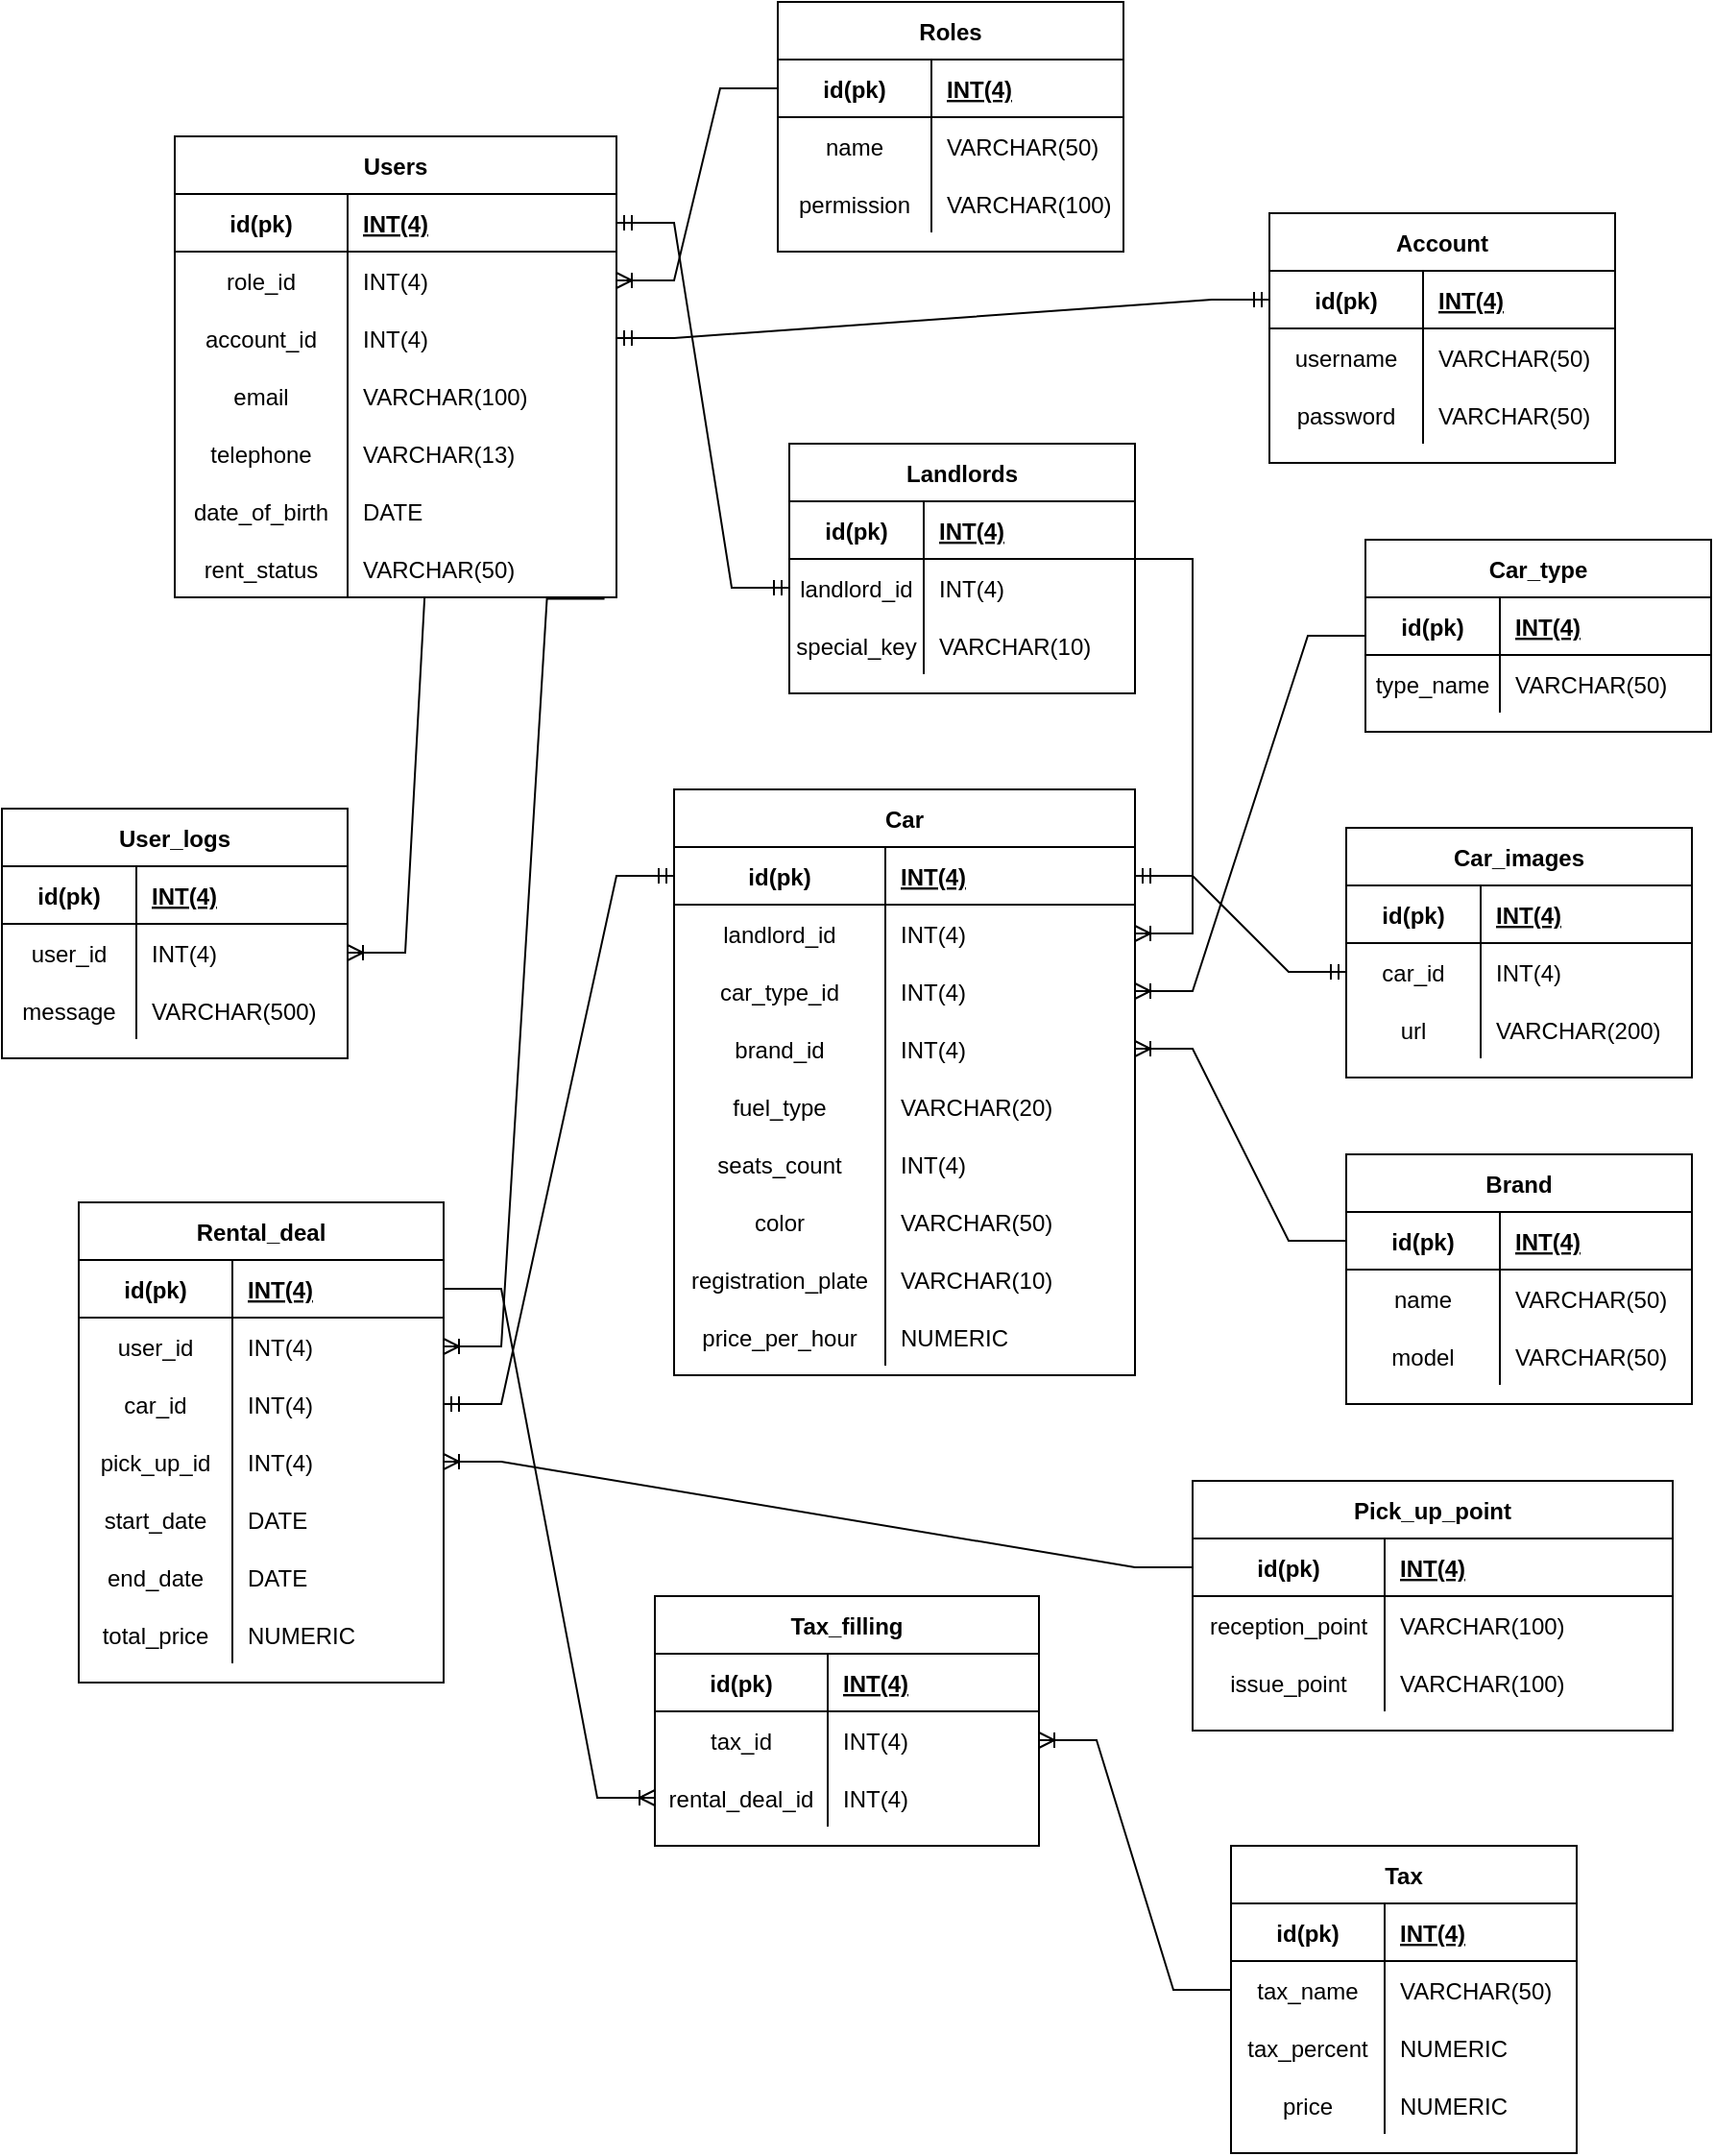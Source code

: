 <mxfile version="17.1.3" type="device"><diagram id="mqarP7qpICrIhtKHjvGd" name="Page-1"><mxGraphModel dx="2089" dy="1848" grid="1" gridSize="10" guides="1" tooltips="1" connect="1" arrows="1" fold="1" page="1" pageScale="1" pageWidth="827" pageHeight="1169" math="0" shadow="0"><root><mxCell id="0"/><mxCell id="1" parent="0"/><mxCell id="xIM_1PvzV-w812OyfvuW-1" value="Users" style="shape=table;startSize=30;container=1;collapsible=1;childLayout=tableLayout;fixedRows=1;rowLines=0;fontStyle=1;align=center;resizeLast=1;" parent="1" vertex="1"><mxGeometry x="10" y="30" width="230" height="240" as="geometry"/></mxCell><mxCell id="xIM_1PvzV-w812OyfvuW-2" value="" style="shape=tableRow;horizontal=0;startSize=0;swimlaneHead=0;swimlaneBody=0;fillColor=none;collapsible=0;dropTarget=0;points=[[0,0.5],[1,0.5]];portConstraint=eastwest;top=0;left=0;right=0;bottom=1;" parent="xIM_1PvzV-w812OyfvuW-1" vertex="1"><mxGeometry y="30" width="230" height="30" as="geometry"/></mxCell><mxCell id="xIM_1PvzV-w812OyfvuW-3" value="id(pk)" style="shape=partialRectangle;connectable=0;fillColor=none;top=0;left=0;bottom=0;right=0;fontStyle=1;overflow=hidden;" parent="xIM_1PvzV-w812OyfvuW-2" vertex="1"><mxGeometry width="90" height="30" as="geometry"><mxRectangle width="90" height="30" as="alternateBounds"/></mxGeometry></mxCell><mxCell id="xIM_1PvzV-w812OyfvuW-4" value="INT(4)" style="shape=partialRectangle;connectable=0;fillColor=none;top=0;left=0;bottom=0;right=0;align=left;spacingLeft=6;fontStyle=5;overflow=hidden;" parent="xIM_1PvzV-w812OyfvuW-2" vertex="1"><mxGeometry x="90" width="140" height="30" as="geometry"><mxRectangle width="140" height="30" as="alternateBounds"/></mxGeometry></mxCell><mxCell id="xIM_1PvzV-w812OyfvuW-5" value="" style="shape=tableRow;horizontal=0;startSize=0;swimlaneHead=0;swimlaneBody=0;fillColor=none;collapsible=0;dropTarget=0;points=[[0,0.5],[1,0.5]];portConstraint=eastwest;top=0;left=0;right=0;bottom=0;" parent="xIM_1PvzV-w812OyfvuW-1" vertex="1"><mxGeometry y="60" width="230" height="30" as="geometry"/></mxCell><mxCell id="xIM_1PvzV-w812OyfvuW-6" value="role_id" style="shape=partialRectangle;connectable=0;fillColor=none;top=0;left=0;bottom=0;right=0;editable=1;overflow=hidden;" parent="xIM_1PvzV-w812OyfvuW-5" vertex="1"><mxGeometry width="90" height="30" as="geometry"><mxRectangle width="90" height="30" as="alternateBounds"/></mxGeometry></mxCell><mxCell id="xIM_1PvzV-w812OyfvuW-7" value="INT(4)" style="shape=partialRectangle;connectable=0;fillColor=none;top=0;left=0;bottom=0;right=0;align=left;spacingLeft=6;overflow=hidden;" parent="xIM_1PvzV-w812OyfvuW-5" vertex="1"><mxGeometry x="90" width="140" height="30" as="geometry"><mxRectangle width="140" height="30" as="alternateBounds"/></mxGeometry></mxCell><mxCell id="xIM_1PvzV-w812OyfvuW-8" value="" style="shape=tableRow;horizontal=0;startSize=0;swimlaneHead=0;swimlaneBody=0;fillColor=none;collapsible=0;dropTarget=0;points=[[0,0.5],[1,0.5]];portConstraint=eastwest;top=0;left=0;right=0;bottom=0;" parent="xIM_1PvzV-w812OyfvuW-1" vertex="1"><mxGeometry y="90" width="230" height="30" as="geometry"/></mxCell><mxCell id="xIM_1PvzV-w812OyfvuW-9" value="account_id" style="shape=partialRectangle;connectable=0;fillColor=none;top=0;left=0;bottom=0;right=0;editable=1;overflow=hidden;" parent="xIM_1PvzV-w812OyfvuW-8" vertex="1"><mxGeometry width="90" height="30" as="geometry"><mxRectangle width="90" height="30" as="alternateBounds"/></mxGeometry></mxCell><mxCell id="xIM_1PvzV-w812OyfvuW-10" value="INT(4)" style="shape=partialRectangle;connectable=0;fillColor=none;top=0;left=0;bottom=0;right=0;align=left;spacingLeft=6;overflow=hidden;" parent="xIM_1PvzV-w812OyfvuW-8" vertex="1"><mxGeometry x="90" width="140" height="30" as="geometry"><mxRectangle width="140" height="30" as="alternateBounds"/></mxGeometry></mxCell><mxCell id="xIM_1PvzV-w812OyfvuW-11" value="" style="shape=tableRow;horizontal=0;startSize=0;swimlaneHead=0;swimlaneBody=0;fillColor=none;collapsible=0;dropTarget=0;points=[[0,0.5],[1,0.5]];portConstraint=eastwest;top=0;left=0;right=0;bottom=0;" parent="xIM_1PvzV-w812OyfvuW-1" vertex="1"><mxGeometry y="120" width="230" height="30" as="geometry"/></mxCell><mxCell id="xIM_1PvzV-w812OyfvuW-12" value="email" style="shape=partialRectangle;connectable=0;fillColor=none;top=0;left=0;bottom=0;right=0;editable=1;overflow=hidden;" parent="xIM_1PvzV-w812OyfvuW-11" vertex="1"><mxGeometry width="90" height="30" as="geometry"><mxRectangle width="90" height="30" as="alternateBounds"/></mxGeometry></mxCell><mxCell id="xIM_1PvzV-w812OyfvuW-13" value="VARCHAR(100)" style="shape=partialRectangle;connectable=0;fillColor=none;top=0;left=0;bottom=0;right=0;align=left;spacingLeft=6;overflow=hidden;" parent="xIM_1PvzV-w812OyfvuW-11" vertex="1"><mxGeometry x="90" width="140" height="30" as="geometry"><mxRectangle width="140" height="30" as="alternateBounds"/></mxGeometry></mxCell><mxCell id="xIM_1PvzV-w812OyfvuW-119" value="" style="shape=tableRow;horizontal=0;startSize=0;swimlaneHead=0;swimlaneBody=0;fillColor=none;collapsible=0;dropTarget=0;points=[[0,0.5],[1,0.5]];portConstraint=eastwest;top=0;left=0;right=0;bottom=0;" parent="xIM_1PvzV-w812OyfvuW-1" vertex="1"><mxGeometry y="150" width="230" height="30" as="geometry"/></mxCell><mxCell id="xIM_1PvzV-w812OyfvuW-120" value="telephone" style="shape=partialRectangle;connectable=0;fillColor=none;top=0;left=0;bottom=0;right=0;editable=1;overflow=hidden;" parent="xIM_1PvzV-w812OyfvuW-119" vertex="1"><mxGeometry width="90" height="30" as="geometry"><mxRectangle width="90" height="30" as="alternateBounds"/></mxGeometry></mxCell><mxCell id="xIM_1PvzV-w812OyfvuW-121" value="VARCHAR(13)" style="shape=partialRectangle;connectable=0;fillColor=none;top=0;left=0;bottom=0;right=0;align=left;spacingLeft=6;overflow=hidden;" parent="xIM_1PvzV-w812OyfvuW-119" vertex="1"><mxGeometry x="90" width="140" height="30" as="geometry"><mxRectangle width="140" height="30" as="alternateBounds"/></mxGeometry></mxCell><mxCell id="xIM_1PvzV-w812OyfvuW-154" value="" style="shape=tableRow;horizontal=0;startSize=0;swimlaneHead=0;swimlaneBody=0;fillColor=none;collapsible=0;dropTarget=0;points=[[0,0.5],[1,0.5]];portConstraint=eastwest;top=0;left=0;right=0;bottom=0;" parent="xIM_1PvzV-w812OyfvuW-1" vertex="1"><mxGeometry y="180" width="230" height="30" as="geometry"/></mxCell><mxCell id="xIM_1PvzV-w812OyfvuW-155" value="date_of_birth" style="shape=partialRectangle;connectable=0;fillColor=none;top=0;left=0;bottom=0;right=0;editable=1;overflow=hidden;" parent="xIM_1PvzV-w812OyfvuW-154" vertex="1"><mxGeometry width="90" height="30" as="geometry"><mxRectangle width="90" height="30" as="alternateBounds"/></mxGeometry></mxCell><mxCell id="xIM_1PvzV-w812OyfvuW-156" value="DATE" style="shape=partialRectangle;connectable=0;fillColor=none;top=0;left=0;bottom=0;right=0;align=left;spacingLeft=6;overflow=hidden;" parent="xIM_1PvzV-w812OyfvuW-154" vertex="1"><mxGeometry x="90" width="140" height="30" as="geometry"><mxRectangle width="140" height="30" as="alternateBounds"/></mxGeometry></mxCell><mxCell id="xIM_1PvzV-w812OyfvuW-196" value="" style="shape=tableRow;horizontal=0;startSize=0;swimlaneHead=0;swimlaneBody=0;fillColor=none;collapsible=0;dropTarget=0;points=[[0,0.5],[1,0.5]];portConstraint=eastwest;top=0;left=0;right=0;bottom=0;" parent="xIM_1PvzV-w812OyfvuW-1" vertex="1"><mxGeometry y="210" width="230" height="30" as="geometry"/></mxCell><mxCell id="xIM_1PvzV-w812OyfvuW-197" value="rent_status" style="shape=partialRectangle;connectable=0;fillColor=none;top=0;left=0;bottom=0;right=0;editable=1;overflow=hidden;" parent="xIM_1PvzV-w812OyfvuW-196" vertex="1"><mxGeometry width="90" height="30" as="geometry"><mxRectangle width="90" height="30" as="alternateBounds"/></mxGeometry></mxCell><mxCell id="xIM_1PvzV-w812OyfvuW-198" value="VARCHAR(50)" style="shape=partialRectangle;connectable=0;fillColor=none;top=0;left=0;bottom=0;right=0;align=left;spacingLeft=6;overflow=hidden;" parent="xIM_1PvzV-w812OyfvuW-196" vertex="1"><mxGeometry x="90" width="140" height="30" as="geometry"><mxRectangle width="140" height="30" as="alternateBounds"/></mxGeometry></mxCell><mxCell id="xIM_1PvzV-w812OyfvuW-14" value="Landlords" style="shape=table;startSize=30;container=1;collapsible=1;childLayout=tableLayout;fixedRows=1;rowLines=0;fontStyle=1;align=center;resizeLast=1;" parent="1" vertex="1"><mxGeometry x="330" y="190" width="180" height="130" as="geometry"/></mxCell><mxCell id="xIM_1PvzV-w812OyfvuW-15" value="" style="shape=tableRow;horizontal=0;startSize=0;swimlaneHead=0;swimlaneBody=0;fillColor=none;collapsible=0;dropTarget=0;points=[[0,0.5],[1,0.5]];portConstraint=eastwest;top=0;left=0;right=0;bottom=1;" parent="xIM_1PvzV-w812OyfvuW-14" vertex="1"><mxGeometry y="30" width="180" height="30" as="geometry"/></mxCell><mxCell id="xIM_1PvzV-w812OyfvuW-16" value="id(pk)" style="shape=partialRectangle;connectable=0;fillColor=none;top=0;left=0;bottom=0;right=0;fontStyle=1;overflow=hidden;" parent="xIM_1PvzV-w812OyfvuW-15" vertex="1"><mxGeometry width="70" height="30" as="geometry"><mxRectangle width="70" height="30" as="alternateBounds"/></mxGeometry></mxCell><mxCell id="xIM_1PvzV-w812OyfvuW-17" value="INT(4)" style="shape=partialRectangle;connectable=0;fillColor=none;top=0;left=0;bottom=0;right=0;align=left;spacingLeft=6;fontStyle=5;overflow=hidden;" parent="xIM_1PvzV-w812OyfvuW-15" vertex="1"><mxGeometry x="70" width="110" height="30" as="geometry"><mxRectangle width="110" height="30" as="alternateBounds"/></mxGeometry></mxCell><mxCell id="xIM_1PvzV-w812OyfvuW-18" value="" style="shape=tableRow;horizontal=0;startSize=0;swimlaneHead=0;swimlaneBody=0;fillColor=none;collapsible=0;dropTarget=0;points=[[0,0.5],[1,0.5]];portConstraint=eastwest;top=0;left=0;right=0;bottom=0;" parent="xIM_1PvzV-w812OyfvuW-14" vertex="1"><mxGeometry y="60" width="180" height="30" as="geometry"/></mxCell><mxCell id="xIM_1PvzV-w812OyfvuW-19" value="landlord_id" style="shape=partialRectangle;connectable=0;fillColor=none;top=0;left=0;bottom=0;right=0;editable=1;overflow=hidden;" parent="xIM_1PvzV-w812OyfvuW-18" vertex="1"><mxGeometry width="70" height="30" as="geometry"><mxRectangle width="70" height="30" as="alternateBounds"/></mxGeometry></mxCell><mxCell id="xIM_1PvzV-w812OyfvuW-20" value="INT(4)" style="shape=partialRectangle;connectable=0;fillColor=none;top=0;left=0;bottom=0;right=0;align=left;spacingLeft=6;overflow=hidden;" parent="xIM_1PvzV-w812OyfvuW-18" vertex="1"><mxGeometry x="70" width="110" height="30" as="geometry"><mxRectangle width="110" height="30" as="alternateBounds"/></mxGeometry></mxCell><mxCell id="xIM_1PvzV-w812OyfvuW-21" value="" style="shape=tableRow;horizontal=0;startSize=0;swimlaneHead=0;swimlaneBody=0;fillColor=none;collapsible=0;dropTarget=0;points=[[0,0.5],[1,0.5]];portConstraint=eastwest;top=0;left=0;right=0;bottom=0;" parent="xIM_1PvzV-w812OyfvuW-14" vertex="1"><mxGeometry y="90" width="180" height="30" as="geometry"/></mxCell><mxCell id="xIM_1PvzV-w812OyfvuW-22" value="special_key" style="shape=partialRectangle;connectable=0;fillColor=none;top=0;left=0;bottom=0;right=0;editable=1;overflow=hidden;" parent="xIM_1PvzV-w812OyfvuW-21" vertex="1"><mxGeometry width="70" height="30" as="geometry"><mxRectangle width="70" height="30" as="alternateBounds"/></mxGeometry></mxCell><mxCell id="xIM_1PvzV-w812OyfvuW-23" value="VARCHAR(10)" style="shape=partialRectangle;connectable=0;fillColor=none;top=0;left=0;bottom=0;right=0;align=left;spacingLeft=6;overflow=hidden;" parent="xIM_1PvzV-w812OyfvuW-21" vertex="1"><mxGeometry x="70" width="110" height="30" as="geometry"><mxRectangle width="110" height="30" as="alternateBounds"/></mxGeometry></mxCell><mxCell id="xIM_1PvzV-w812OyfvuW-27" value="Roles" style="shape=table;startSize=30;container=1;collapsible=1;childLayout=tableLayout;fixedRows=1;rowLines=0;fontStyle=1;align=center;resizeLast=1;" parent="1" vertex="1"><mxGeometry x="324" y="-40" width="180" height="130" as="geometry"/></mxCell><mxCell id="xIM_1PvzV-w812OyfvuW-28" value="" style="shape=tableRow;horizontal=0;startSize=0;swimlaneHead=0;swimlaneBody=0;fillColor=none;collapsible=0;dropTarget=0;points=[[0,0.5],[1,0.5]];portConstraint=eastwest;top=0;left=0;right=0;bottom=1;" parent="xIM_1PvzV-w812OyfvuW-27" vertex="1"><mxGeometry y="30" width="180" height="30" as="geometry"/></mxCell><mxCell id="xIM_1PvzV-w812OyfvuW-29" value="id(pk)" style="shape=partialRectangle;connectable=0;fillColor=none;top=0;left=0;bottom=0;right=0;fontStyle=1;overflow=hidden;" parent="xIM_1PvzV-w812OyfvuW-28" vertex="1"><mxGeometry width="80" height="30" as="geometry"><mxRectangle width="80" height="30" as="alternateBounds"/></mxGeometry></mxCell><mxCell id="xIM_1PvzV-w812OyfvuW-30" value="INT(4)" style="shape=partialRectangle;connectable=0;fillColor=none;top=0;left=0;bottom=0;right=0;align=left;spacingLeft=6;fontStyle=5;overflow=hidden;" parent="xIM_1PvzV-w812OyfvuW-28" vertex="1"><mxGeometry x="80" width="100" height="30" as="geometry"><mxRectangle width="100" height="30" as="alternateBounds"/></mxGeometry></mxCell><mxCell id="xIM_1PvzV-w812OyfvuW-31" value="" style="shape=tableRow;horizontal=0;startSize=0;swimlaneHead=0;swimlaneBody=0;fillColor=none;collapsible=0;dropTarget=0;points=[[0,0.5],[1,0.5]];portConstraint=eastwest;top=0;left=0;right=0;bottom=0;" parent="xIM_1PvzV-w812OyfvuW-27" vertex="1"><mxGeometry y="60" width="180" height="30" as="geometry"/></mxCell><mxCell id="xIM_1PvzV-w812OyfvuW-32" value="name" style="shape=partialRectangle;connectable=0;fillColor=none;top=0;left=0;bottom=0;right=0;editable=1;overflow=hidden;" parent="xIM_1PvzV-w812OyfvuW-31" vertex="1"><mxGeometry width="80" height="30" as="geometry"><mxRectangle width="80" height="30" as="alternateBounds"/></mxGeometry></mxCell><mxCell id="xIM_1PvzV-w812OyfvuW-33" value="VARCHAR(50)" style="shape=partialRectangle;connectable=0;fillColor=none;top=0;left=0;bottom=0;right=0;align=left;spacingLeft=6;overflow=hidden;" parent="xIM_1PvzV-w812OyfvuW-31" vertex="1"><mxGeometry x="80" width="100" height="30" as="geometry"><mxRectangle width="100" height="30" as="alternateBounds"/></mxGeometry></mxCell><mxCell id="xIM_1PvzV-w812OyfvuW-34" value="" style="shape=tableRow;horizontal=0;startSize=0;swimlaneHead=0;swimlaneBody=0;fillColor=none;collapsible=0;dropTarget=0;points=[[0,0.5],[1,0.5]];portConstraint=eastwest;top=0;left=0;right=0;bottom=0;" parent="xIM_1PvzV-w812OyfvuW-27" vertex="1"><mxGeometry y="90" width="180" height="30" as="geometry"/></mxCell><mxCell id="xIM_1PvzV-w812OyfvuW-35" value="permission" style="shape=partialRectangle;connectable=0;fillColor=none;top=0;left=0;bottom=0;right=0;editable=1;overflow=hidden;" parent="xIM_1PvzV-w812OyfvuW-34" vertex="1"><mxGeometry width="80" height="30" as="geometry"><mxRectangle width="80" height="30" as="alternateBounds"/></mxGeometry></mxCell><mxCell id="xIM_1PvzV-w812OyfvuW-36" value="VARCHAR(100)" style="shape=partialRectangle;connectable=0;fillColor=none;top=0;left=0;bottom=0;right=0;align=left;spacingLeft=6;overflow=hidden;" parent="xIM_1PvzV-w812OyfvuW-34" vertex="1"><mxGeometry x="80" width="100" height="30" as="geometry"><mxRectangle width="100" height="30" as="alternateBounds"/></mxGeometry></mxCell><mxCell id="xIM_1PvzV-w812OyfvuW-40" value="Car_type" style="shape=table;startSize=30;container=1;collapsible=1;childLayout=tableLayout;fixedRows=1;rowLines=0;fontStyle=1;align=center;resizeLast=1;" parent="1" vertex="1"><mxGeometry x="630" y="240" width="180" height="100" as="geometry"/></mxCell><mxCell id="xIM_1PvzV-w812OyfvuW-41" value="" style="shape=tableRow;horizontal=0;startSize=0;swimlaneHead=0;swimlaneBody=0;fillColor=none;collapsible=0;dropTarget=0;points=[[0,0.5],[1,0.5]];portConstraint=eastwest;top=0;left=0;right=0;bottom=1;" parent="xIM_1PvzV-w812OyfvuW-40" vertex="1"><mxGeometry y="30" width="180" height="30" as="geometry"/></mxCell><mxCell id="xIM_1PvzV-w812OyfvuW-42" value="id(pk)" style="shape=partialRectangle;connectable=0;fillColor=none;top=0;left=0;bottom=0;right=0;fontStyle=1;overflow=hidden;" parent="xIM_1PvzV-w812OyfvuW-41" vertex="1"><mxGeometry width="70" height="30" as="geometry"><mxRectangle width="70" height="30" as="alternateBounds"/></mxGeometry></mxCell><mxCell id="xIM_1PvzV-w812OyfvuW-43" value="INT(4)" style="shape=partialRectangle;connectable=0;fillColor=none;top=0;left=0;bottom=0;right=0;align=left;spacingLeft=6;fontStyle=5;overflow=hidden;" parent="xIM_1PvzV-w812OyfvuW-41" vertex="1"><mxGeometry x="70" width="110" height="30" as="geometry"><mxRectangle width="110" height="30" as="alternateBounds"/></mxGeometry></mxCell><mxCell id="xIM_1PvzV-w812OyfvuW-44" value="" style="shape=tableRow;horizontal=0;startSize=0;swimlaneHead=0;swimlaneBody=0;fillColor=none;collapsible=0;dropTarget=0;points=[[0,0.5],[1,0.5]];portConstraint=eastwest;top=0;left=0;right=0;bottom=0;" parent="xIM_1PvzV-w812OyfvuW-40" vertex="1"><mxGeometry y="60" width="180" height="30" as="geometry"/></mxCell><mxCell id="xIM_1PvzV-w812OyfvuW-45" value="type_name" style="shape=partialRectangle;connectable=0;fillColor=none;top=0;left=0;bottom=0;right=0;editable=1;overflow=hidden;" parent="xIM_1PvzV-w812OyfvuW-44" vertex="1"><mxGeometry width="70" height="30" as="geometry"><mxRectangle width="70" height="30" as="alternateBounds"/></mxGeometry></mxCell><mxCell id="xIM_1PvzV-w812OyfvuW-46" value="VARCHAR(50)" style="shape=partialRectangle;connectable=0;fillColor=none;top=0;left=0;bottom=0;right=0;align=left;spacingLeft=6;overflow=hidden;" parent="xIM_1PvzV-w812OyfvuW-44" vertex="1"><mxGeometry x="70" width="110" height="30" as="geometry"><mxRectangle width="110" height="30" as="alternateBounds"/></mxGeometry></mxCell><mxCell id="xIM_1PvzV-w812OyfvuW-53" value="Car" style="shape=table;startSize=30;container=1;collapsible=1;childLayout=tableLayout;fixedRows=1;rowLines=0;fontStyle=1;align=center;resizeLast=1;" parent="1" vertex="1"><mxGeometry x="270" y="370" width="240" height="305" as="geometry"/></mxCell><mxCell id="xIM_1PvzV-w812OyfvuW-54" value="" style="shape=tableRow;horizontal=0;startSize=0;swimlaneHead=0;swimlaneBody=0;fillColor=none;collapsible=0;dropTarget=0;points=[[0,0.5],[1,0.5]];portConstraint=eastwest;top=0;left=0;right=0;bottom=1;" parent="xIM_1PvzV-w812OyfvuW-53" vertex="1"><mxGeometry y="30" width="240" height="30" as="geometry"/></mxCell><mxCell id="xIM_1PvzV-w812OyfvuW-55" value="id(pk)" style="shape=partialRectangle;connectable=0;fillColor=none;top=0;left=0;bottom=0;right=0;fontStyle=1;overflow=hidden;" parent="xIM_1PvzV-w812OyfvuW-54" vertex="1"><mxGeometry width="110" height="30" as="geometry"><mxRectangle width="110" height="30" as="alternateBounds"/></mxGeometry></mxCell><mxCell id="xIM_1PvzV-w812OyfvuW-56" value="INT(4)" style="shape=partialRectangle;connectable=0;fillColor=none;top=0;left=0;bottom=0;right=0;align=left;spacingLeft=6;fontStyle=5;overflow=hidden;" parent="xIM_1PvzV-w812OyfvuW-54" vertex="1"><mxGeometry x="110" width="130" height="30" as="geometry"><mxRectangle width="130" height="30" as="alternateBounds"/></mxGeometry></mxCell><mxCell id="xIM_1PvzV-w812OyfvuW-57" value="" style="shape=tableRow;horizontal=0;startSize=0;swimlaneHead=0;swimlaneBody=0;fillColor=none;collapsible=0;dropTarget=0;points=[[0,0.5],[1,0.5]];portConstraint=eastwest;top=0;left=0;right=0;bottom=0;" parent="xIM_1PvzV-w812OyfvuW-53" vertex="1"><mxGeometry y="60" width="240" height="30" as="geometry"/></mxCell><mxCell id="xIM_1PvzV-w812OyfvuW-58" value="landlord_id" style="shape=partialRectangle;connectable=0;fillColor=none;top=0;left=0;bottom=0;right=0;editable=1;overflow=hidden;" parent="xIM_1PvzV-w812OyfvuW-57" vertex="1"><mxGeometry width="110" height="30" as="geometry"><mxRectangle width="110" height="30" as="alternateBounds"/></mxGeometry></mxCell><mxCell id="xIM_1PvzV-w812OyfvuW-59" value="INT(4)" style="shape=partialRectangle;connectable=0;fillColor=none;top=0;left=0;bottom=0;right=0;align=left;spacingLeft=6;overflow=hidden;" parent="xIM_1PvzV-w812OyfvuW-57" vertex="1"><mxGeometry x="110" width="130" height="30" as="geometry"><mxRectangle width="130" height="30" as="alternateBounds"/></mxGeometry></mxCell><mxCell id="xIM_1PvzV-w812OyfvuW-202" value="" style="shape=tableRow;horizontal=0;startSize=0;swimlaneHead=0;swimlaneBody=0;fillColor=none;collapsible=0;dropTarget=0;points=[[0,0.5],[1,0.5]];portConstraint=eastwest;top=0;left=0;right=0;bottom=0;" parent="xIM_1PvzV-w812OyfvuW-53" vertex="1"><mxGeometry y="90" width="240" height="30" as="geometry"/></mxCell><mxCell id="xIM_1PvzV-w812OyfvuW-203" value="car_type_id" style="shape=partialRectangle;connectable=0;fillColor=none;top=0;left=0;bottom=0;right=0;editable=1;overflow=hidden;" parent="xIM_1PvzV-w812OyfvuW-202" vertex="1"><mxGeometry width="110" height="30" as="geometry"><mxRectangle width="110" height="30" as="alternateBounds"/></mxGeometry></mxCell><mxCell id="xIM_1PvzV-w812OyfvuW-204" value="INT(4)" style="shape=partialRectangle;connectable=0;fillColor=none;top=0;left=0;bottom=0;right=0;align=left;spacingLeft=6;overflow=hidden;" parent="xIM_1PvzV-w812OyfvuW-202" vertex="1"><mxGeometry x="110" width="130" height="30" as="geometry"><mxRectangle width="130" height="30" as="alternateBounds"/></mxGeometry></mxCell><mxCell id="xIM_1PvzV-w812OyfvuW-199" value="" style="shape=tableRow;horizontal=0;startSize=0;swimlaneHead=0;swimlaneBody=0;fillColor=none;collapsible=0;dropTarget=0;points=[[0,0.5],[1,0.5]];portConstraint=eastwest;top=0;left=0;right=0;bottom=0;" parent="xIM_1PvzV-w812OyfvuW-53" vertex="1"><mxGeometry y="120" width="240" height="30" as="geometry"/></mxCell><mxCell id="xIM_1PvzV-w812OyfvuW-200" value="brand_id" style="shape=partialRectangle;connectable=0;fillColor=none;top=0;left=0;bottom=0;right=0;editable=1;overflow=hidden;" parent="xIM_1PvzV-w812OyfvuW-199" vertex="1"><mxGeometry width="110" height="30" as="geometry"><mxRectangle width="110" height="30" as="alternateBounds"/></mxGeometry></mxCell><mxCell id="xIM_1PvzV-w812OyfvuW-201" value="INT(4)" style="shape=partialRectangle;connectable=0;fillColor=none;top=0;left=0;bottom=0;right=0;align=left;spacingLeft=6;overflow=hidden;" parent="xIM_1PvzV-w812OyfvuW-199" vertex="1"><mxGeometry x="110" width="130" height="30" as="geometry"><mxRectangle width="130" height="30" as="alternateBounds"/></mxGeometry></mxCell><mxCell id="xIM_1PvzV-w812OyfvuW-63" value="" style="shape=tableRow;horizontal=0;startSize=0;swimlaneHead=0;swimlaneBody=0;fillColor=none;collapsible=0;dropTarget=0;points=[[0,0.5],[1,0.5]];portConstraint=eastwest;top=0;left=0;right=0;bottom=0;" parent="xIM_1PvzV-w812OyfvuW-53" vertex="1"><mxGeometry y="150" width="240" height="30" as="geometry"/></mxCell><mxCell id="xIM_1PvzV-w812OyfvuW-64" value="fuel_type" style="shape=partialRectangle;connectable=0;fillColor=none;top=0;left=0;bottom=0;right=0;editable=1;overflow=hidden;" parent="xIM_1PvzV-w812OyfvuW-63" vertex="1"><mxGeometry width="110" height="30" as="geometry"><mxRectangle width="110" height="30" as="alternateBounds"/></mxGeometry></mxCell><mxCell id="xIM_1PvzV-w812OyfvuW-65" value="VARCHAR(20)" style="shape=partialRectangle;connectable=0;fillColor=none;top=0;left=0;bottom=0;right=0;align=left;spacingLeft=6;overflow=hidden;" parent="xIM_1PvzV-w812OyfvuW-63" vertex="1"><mxGeometry x="110" width="130" height="30" as="geometry"><mxRectangle width="130" height="30" as="alternateBounds"/></mxGeometry></mxCell><mxCell id="xIM_1PvzV-w812OyfvuW-176" value="" style="shape=tableRow;horizontal=0;startSize=0;swimlaneHead=0;swimlaneBody=0;fillColor=none;collapsible=0;dropTarget=0;points=[[0,0.5],[1,0.5]];portConstraint=eastwest;top=0;left=0;right=0;bottom=0;" parent="xIM_1PvzV-w812OyfvuW-53" vertex="1"><mxGeometry y="180" width="240" height="30" as="geometry"/></mxCell><mxCell id="xIM_1PvzV-w812OyfvuW-177" value="seats_count" style="shape=partialRectangle;connectable=0;fillColor=none;top=0;left=0;bottom=0;right=0;editable=1;overflow=hidden;" parent="xIM_1PvzV-w812OyfvuW-176" vertex="1"><mxGeometry width="110" height="30" as="geometry"><mxRectangle width="110" height="30" as="alternateBounds"/></mxGeometry></mxCell><mxCell id="xIM_1PvzV-w812OyfvuW-178" value="INT(4)" style="shape=partialRectangle;connectable=0;fillColor=none;top=0;left=0;bottom=0;right=0;align=left;spacingLeft=6;overflow=hidden;" parent="xIM_1PvzV-w812OyfvuW-176" vertex="1"><mxGeometry x="110" width="130" height="30" as="geometry"><mxRectangle width="130" height="30" as="alternateBounds"/></mxGeometry></mxCell><mxCell id="xIM_1PvzV-w812OyfvuW-179" value="" style="shape=tableRow;horizontal=0;startSize=0;swimlaneHead=0;swimlaneBody=0;fillColor=none;collapsible=0;dropTarget=0;points=[[0,0.5],[1,0.5]];portConstraint=eastwest;top=0;left=0;right=0;bottom=0;" parent="xIM_1PvzV-w812OyfvuW-53" vertex="1"><mxGeometry y="210" width="240" height="30" as="geometry"/></mxCell><mxCell id="xIM_1PvzV-w812OyfvuW-180" value="color" style="shape=partialRectangle;connectable=0;fillColor=none;top=0;left=0;bottom=0;right=0;editable=1;overflow=hidden;" parent="xIM_1PvzV-w812OyfvuW-179" vertex="1"><mxGeometry width="110" height="30" as="geometry"><mxRectangle width="110" height="30" as="alternateBounds"/></mxGeometry></mxCell><mxCell id="xIM_1PvzV-w812OyfvuW-181" value="VARCHAR(50)" style="shape=partialRectangle;connectable=0;fillColor=none;top=0;left=0;bottom=0;right=0;align=left;spacingLeft=6;overflow=hidden;" parent="xIM_1PvzV-w812OyfvuW-179" vertex="1"><mxGeometry x="110" width="130" height="30" as="geometry"><mxRectangle width="130" height="30" as="alternateBounds"/></mxGeometry></mxCell><mxCell id="xIM_1PvzV-w812OyfvuW-182" value="" style="shape=tableRow;horizontal=0;startSize=0;swimlaneHead=0;swimlaneBody=0;fillColor=none;collapsible=0;dropTarget=0;points=[[0,0.5],[1,0.5]];portConstraint=eastwest;top=0;left=0;right=0;bottom=0;" parent="xIM_1PvzV-w812OyfvuW-53" vertex="1"><mxGeometry y="240" width="240" height="30" as="geometry"/></mxCell><mxCell id="xIM_1PvzV-w812OyfvuW-183" value="registration_plate" style="shape=partialRectangle;connectable=0;fillColor=none;top=0;left=0;bottom=0;right=0;editable=1;overflow=hidden;" parent="xIM_1PvzV-w812OyfvuW-182" vertex="1"><mxGeometry width="110" height="30" as="geometry"><mxRectangle width="110" height="30" as="alternateBounds"/></mxGeometry></mxCell><mxCell id="xIM_1PvzV-w812OyfvuW-184" value="VARCHAR(10)" style="shape=partialRectangle;connectable=0;fillColor=none;top=0;left=0;bottom=0;right=0;align=left;spacingLeft=6;overflow=hidden;" parent="xIM_1PvzV-w812OyfvuW-182" vertex="1"><mxGeometry x="110" width="130" height="30" as="geometry"><mxRectangle width="130" height="30" as="alternateBounds"/></mxGeometry></mxCell><mxCell id="xIM_1PvzV-w812OyfvuW-185" value="" style="shape=tableRow;horizontal=0;startSize=0;swimlaneHead=0;swimlaneBody=0;fillColor=none;collapsible=0;dropTarget=0;points=[[0,0.5],[1,0.5]];portConstraint=eastwest;top=0;left=0;right=0;bottom=0;" parent="xIM_1PvzV-w812OyfvuW-53" vertex="1"><mxGeometry y="270" width="240" height="30" as="geometry"/></mxCell><mxCell id="xIM_1PvzV-w812OyfvuW-186" value="price_per_hour" style="shape=partialRectangle;connectable=0;fillColor=none;top=0;left=0;bottom=0;right=0;editable=1;overflow=hidden;" parent="xIM_1PvzV-w812OyfvuW-185" vertex="1"><mxGeometry width="110" height="30" as="geometry"><mxRectangle width="110" height="30" as="alternateBounds"/></mxGeometry></mxCell><mxCell id="xIM_1PvzV-w812OyfvuW-187" value="NUMERIC" style="shape=partialRectangle;connectable=0;fillColor=none;top=0;left=0;bottom=0;right=0;align=left;spacingLeft=6;overflow=hidden;" parent="xIM_1PvzV-w812OyfvuW-185" vertex="1"><mxGeometry x="110" width="130" height="30" as="geometry"><mxRectangle width="130" height="30" as="alternateBounds"/></mxGeometry></mxCell><mxCell id="xIM_1PvzV-w812OyfvuW-66" value="Car_images" style="shape=table;startSize=30;container=1;collapsible=1;childLayout=tableLayout;fixedRows=1;rowLines=0;fontStyle=1;align=center;resizeLast=1;" parent="1" vertex="1"><mxGeometry x="620" y="390" width="180" height="130" as="geometry"/></mxCell><mxCell id="xIM_1PvzV-w812OyfvuW-67" value="" style="shape=tableRow;horizontal=0;startSize=0;swimlaneHead=0;swimlaneBody=0;fillColor=none;collapsible=0;dropTarget=0;points=[[0,0.5],[1,0.5]];portConstraint=eastwest;top=0;left=0;right=0;bottom=1;" parent="xIM_1PvzV-w812OyfvuW-66" vertex="1"><mxGeometry y="30" width="180" height="30" as="geometry"/></mxCell><mxCell id="xIM_1PvzV-w812OyfvuW-68" value="id(pk)" style="shape=partialRectangle;connectable=0;fillColor=none;top=0;left=0;bottom=0;right=0;fontStyle=1;overflow=hidden;" parent="xIM_1PvzV-w812OyfvuW-67" vertex="1"><mxGeometry width="70" height="30" as="geometry"><mxRectangle width="70" height="30" as="alternateBounds"/></mxGeometry></mxCell><mxCell id="xIM_1PvzV-w812OyfvuW-69" value="INT(4)" style="shape=partialRectangle;connectable=0;fillColor=none;top=0;left=0;bottom=0;right=0;align=left;spacingLeft=6;fontStyle=5;overflow=hidden;" parent="xIM_1PvzV-w812OyfvuW-67" vertex="1"><mxGeometry x="70" width="110" height="30" as="geometry"><mxRectangle width="110" height="30" as="alternateBounds"/></mxGeometry></mxCell><mxCell id="xIM_1PvzV-w812OyfvuW-70" value="" style="shape=tableRow;horizontal=0;startSize=0;swimlaneHead=0;swimlaneBody=0;fillColor=none;collapsible=0;dropTarget=0;points=[[0,0.5],[1,0.5]];portConstraint=eastwest;top=0;left=0;right=0;bottom=0;" parent="xIM_1PvzV-w812OyfvuW-66" vertex="1"><mxGeometry y="60" width="180" height="30" as="geometry"/></mxCell><mxCell id="xIM_1PvzV-w812OyfvuW-71" value="car_id" style="shape=partialRectangle;connectable=0;fillColor=none;top=0;left=0;bottom=0;right=0;editable=1;overflow=hidden;" parent="xIM_1PvzV-w812OyfvuW-70" vertex="1"><mxGeometry width="70" height="30" as="geometry"><mxRectangle width="70" height="30" as="alternateBounds"/></mxGeometry></mxCell><mxCell id="xIM_1PvzV-w812OyfvuW-72" value="INT(4)" style="shape=partialRectangle;connectable=0;fillColor=none;top=0;left=0;bottom=0;right=0;align=left;spacingLeft=6;overflow=hidden;" parent="xIM_1PvzV-w812OyfvuW-70" vertex="1"><mxGeometry x="70" width="110" height="30" as="geometry"><mxRectangle width="110" height="30" as="alternateBounds"/></mxGeometry></mxCell><mxCell id="xIM_1PvzV-w812OyfvuW-73" value="" style="shape=tableRow;horizontal=0;startSize=0;swimlaneHead=0;swimlaneBody=0;fillColor=none;collapsible=0;dropTarget=0;points=[[0,0.5],[1,0.5]];portConstraint=eastwest;top=0;left=0;right=0;bottom=0;" parent="xIM_1PvzV-w812OyfvuW-66" vertex="1"><mxGeometry y="90" width="180" height="30" as="geometry"/></mxCell><mxCell id="xIM_1PvzV-w812OyfvuW-74" value="url" style="shape=partialRectangle;connectable=0;fillColor=none;top=0;left=0;bottom=0;right=0;editable=1;overflow=hidden;" parent="xIM_1PvzV-w812OyfvuW-73" vertex="1"><mxGeometry width="70" height="30" as="geometry"><mxRectangle width="70" height="30" as="alternateBounds"/></mxGeometry></mxCell><mxCell id="xIM_1PvzV-w812OyfvuW-75" value="VARCHAR(200)" style="shape=partialRectangle;connectable=0;fillColor=none;top=0;left=0;bottom=0;right=0;align=left;spacingLeft=6;overflow=hidden;" parent="xIM_1PvzV-w812OyfvuW-73" vertex="1"><mxGeometry x="70" width="110" height="30" as="geometry"><mxRectangle width="110" height="30" as="alternateBounds"/></mxGeometry></mxCell><mxCell id="xIM_1PvzV-w812OyfvuW-79" value="Rental_deal" style="shape=table;startSize=30;container=1;collapsible=1;childLayout=tableLayout;fixedRows=1;rowLines=0;fontStyle=1;align=center;resizeLast=1;" parent="1" vertex="1"><mxGeometry x="-40" y="585" width="190" height="250" as="geometry"/></mxCell><mxCell id="xIM_1PvzV-w812OyfvuW-80" value="" style="shape=tableRow;horizontal=0;startSize=0;swimlaneHead=0;swimlaneBody=0;fillColor=none;collapsible=0;dropTarget=0;points=[[0,0.5],[1,0.5]];portConstraint=eastwest;top=0;left=0;right=0;bottom=1;" parent="xIM_1PvzV-w812OyfvuW-79" vertex="1"><mxGeometry y="30" width="190" height="30" as="geometry"/></mxCell><mxCell id="xIM_1PvzV-w812OyfvuW-81" value="id(pk)" style="shape=partialRectangle;connectable=0;fillColor=none;top=0;left=0;bottom=0;right=0;fontStyle=1;overflow=hidden;" parent="xIM_1PvzV-w812OyfvuW-80" vertex="1"><mxGeometry width="80" height="30" as="geometry"><mxRectangle width="80" height="30" as="alternateBounds"/></mxGeometry></mxCell><mxCell id="xIM_1PvzV-w812OyfvuW-82" value="INT(4)" style="shape=partialRectangle;connectable=0;fillColor=none;top=0;left=0;bottom=0;right=0;align=left;spacingLeft=6;fontStyle=5;overflow=hidden;" parent="xIM_1PvzV-w812OyfvuW-80" vertex="1"><mxGeometry x="80" width="110" height="30" as="geometry"><mxRectangle width="110" height="30" as="alternateBounds"/></mxGeometry></mxCell><mxCell id="xIM_1PvzV-w812OyfvuW-208" value="" style="shape=tableRow;horizontal=0;startSize=0;swimlaneHead=0;swimlaneBody=0;fillColor=none;collapsible=0;dropTarget=0;points=[[0,0.5],[1,0.5]];portConstraint=eastwest;top=0;left=0;right=0;bottom=0;" parent="xIM_1PvzV-w812OyfvuW-79" vertex="1"><mxGeometry y="60" width="190" height="30" as="geometry"/></mxCell><mxCell id="xIM_1PvzV-w812OyfvuW-209" value="user_id" style="shape=partialRectangle;connectable=0;fillColor=none;top=0;left=0;bottom=0;right=0;editable=1;overflow=hidden;" parent="xIM_1PvzV-w812OyfvuW-208" vertex="1"><mxGeometry width="80" height="30" as="geometry"><mxRectangle width="80" height="30" as="alternateBounds"/></mxGeometry></mxCell><mxCell id="xIM_1PvzV-w812OyfvuW-210" value="INT(4)" style="shape=partialRectangle;connectable=0;fillColor=none;top=0;left=0;bottom=0;right=0;align=left;spacingLeft=6;overflow=hidden;" parent="xIM_1PvzV-w812OyfvuW-208" vertex="1"><mxGeometry x="80" width="110" height="30" as="geometry"><mxRectangle width="110" height="30" as="alternateBounds"/></mxGeometry></mxCell><mxCell id="xIM_1PvzV-w812OyfvuW-83" value="" style="shape=tableRow;horizontal=0;startSize=0;swimlaneHead=0;swimlaneBody=0;fillColor=none;collapsible=0;dropTarget=0;points=[[0,0.5],[1,0.5]];portConstraint=eastwest;top=0;left=0;right=0;bottom=0;" parent="xIM_1PvzV-w812OyfvuW-79" vertex="1"><mxGeometry y="90" width="190" height="30" as="geometry"/></mxCell><mxCell id="xIM_1PvzV-w812OyfvuW-84" value="car_id" style="shape=partialRectangle;connectable=0;fillColor=none;top=0;left=0;bottom=0;right=0;editable=1;overflow=hidden;" parent="xIM_1PvzV-w812OyfvuW-83" vertex="1"><mxGeometry width="80" height="30" as="geometry"><mxRectangle width="80" height="30" as="alternateBounds"/></mxGeometry></mxCell><mxCell id="xIM_1PvzV-w812OyfvuW-85" value="INT(4)" style="shape=partialRectangle;connectable=0;fillColor=none;top=0;left=0;bottom=0;right=0;align=left;spacingLeft=6;overflow=hidden;" parent="xIM_1PvzV-w812OyfvuW-83" vertex="1"><mxGeometry x="80" width="110" height="30" as="geometry"><mxRectangle width="110" height="30" as="alternateBounds"/></mxGeometry></mxCell><mxCell id="UAjmndRuYIkoTz5CybGd-31" value="" style="shape=tableRow;horizontal=0;startSize=0;swimlaneHead=0;swimlaneBody=0;fillColor=none;collapsible=0;dropTarget=0;points=[[0,0.5],[1,0.5]];portConstraint=eastwest;top=0;left=0;right=0;bottom=0;" vertex="1" parent="xIM_1PvzV-w812OyfvuW-79"><mxGeometry y="120" width="190" height="30" as="geometry"/></mxCell><mxCell id="UAjmndRuYIkoTz5CybGd-32" value="pick_up_id" style="shape=partialRectangle;connectable=0;fillColor=none;top=0;left=0;bottom=0;right=0;editable=1;overflow=hidden;" vertex="1" parent="UAjmndRuYIkoTz5CybGd-31"><mxGeometry width="80" height="30" as="geometry"><mxRectangle width="80" height="30" as="alternateBounds"/></mxGeometry></mxCell><mxCell id="UAjmndRuYIkoTz5CybGd-33" value="INT(4)" style="shape=partialRectangle;connectable=0;fillColor=none;top=0;left=0;bottom=0;right=0;align=left;spacingLeft=6;overflow=hidden;" vertex="1" parent="UAjmndRuYIkoTz5CybGd-31"><mxGeometry x="80" width="110" height="30" as="geometry"><mxRectangle width="110" height="30" as="alternateBounds"/></mxGeometry></mxCell><mxCell id="xIM_1PvzV-w812OyfvuW-86" value="" style="shape=tableRow;horizontal=0;startSize=0;swimlaneHead=0;swimlaneBody=0;fillColor=none;collapsible=0;dropTarget=0;points=[[0,0.5],[1,0.5]];portConstraint=eastwest;top=0;left=0;right=0;bottom=0;" parent="xIM_1PvzV-w812OyfvuW-79" vertex="1"><mxGeometry y="150" width="190" height="30" as="geometry"/></mxCell><mxCell id="xIM_1PvzV-w812OyfvuW-87" value="start_date" style="shape=partialRectangle;connectable=0;fillColor=none;top=0;left=0;bottom=0;right=0;editable=1;overflow=hidden;" parent="xIM_1PvzV-w812OyfvuW-86" vertex="1"><mxGeometry width="80" height="30" as="geometry"><mxRectangle width="80" height="30" as="alternateBounds"/></mxGeometry></mxCell><mxCell id="xIM_1PvzV-w812OyfvuW-88" value="DATE    " style="shape=partialRectangle;connectable=0;fillColor=none;top=0;left=0;bottom=0;right=0;align=left;spacingLeft=6;overflow=hidden;" parent="xIM_1PvzV-w812OyfvuW-86" vertex="1"><mxGeometry x="80" width="110" height="30" as="geometry"><mxRectangle width="110" height="30" as="alternateBounds"/></mxGeometry></mxCell><mxCell id="xIM_1PvzV-w812OyfvuW-89" value="" style="shape=tableRow;horizontal=0;startSize=0;swimlaneHead=0;swimlaneBody=0;fillColor=none;collapsible=0;dropTarget=0;points=[[0,0.5],[1,0.5]];portConstraint=eastwest;top=0;left=0;right=0;bottom=0;" parent="xIM_1PvzV-w812OyfvuW-79" vertex="1"><mxGeometry y="180" width="190" height="30" as="geometry"/></mxCell><mxCell id="xIM_1PvzV-w812OyfvuW-90" value="end_date" style="shape=partialRectangle;connectable=0;fillColor=none;top=0;left=0;bottom=0;right=0;editable=1;overflow=hidden;" parent="xIM_1PvzV-w812OyfvuW-89" vertex="1"><mxGeometry width="80" height="30" as="geometry"><mxRectangle width="80" height="30" as="alternateBounds"/></mxGeometry></mxCell><mxCell id="xIM_1PvzV-w812OyfvuW-91" value="DATE" style="shape=partialRectangle;connectable=0;fillColor=none;top=0;left=0;bottom=0;right=0;align=left;spacingLeft=6;overflow=hidden;" parent="xIM_1PvzV-w812OyfvuW-89" vertex="1"><mxGeometry x="80" width="110" height="30" as="geometry"><mxRectangle width="110" height="30" as="alternateBounds"/></mxGeometry></mxCell><mxCell id="xIM_1PvzV-w812OyfvuW-188" value="" style="shape=tableRow;horizontal=0;startSize=0;swimlaneHead=0;swimlaneBody=0;fillColor=none;collapsible=0;dropTarget=0;points=[[0,0.5],[1,0.5]];portConstraint=eastwest;top=0;left=0;right=0;bottom=0;" parent="xIM_1PvzV-w812OyfvuW-79" vertex="1"><mxGeometry y="210" width="190" height="30" as="geometry"/></mxCell><mxCell id="xIM_1PvzV-w812OyfvuW-189" value="total_price" style="shape=partialRectangle;connectable=0;fillColor=none;top=0;left=0;bottom=0;right=0;editable=1;overflow=hidden;" parent="xIM_1PvzV-w812OyfvuW-188" vertex="1"><mxGeometry width="80" height="30" as="geometry"><mxRectangle width="80" height="30" as="alternateBounds"/></mxGeometry></mxCell><mxCell id="xIM_1PvzV-w812OyfvuW-190" value="NUMERIC" style="shape=partialRectangle;connectable=0;fillColor=none;top=0;left=0;bottom=0;right=0;align=left;spacingLeft=6;overflow=hidden;" parent="xIM_1PvzV-w812OyfvuW-188" vertex="1"><mxGeometry x="80" width="110" height="30" as="geometry"><mxRectangle width="110" height="30" as="alternateBounds"/></mxGeometry></mxCell><mxCell id="xIM_1PvzV-w812OyfvuW-92" value="Pick_up_point" style="shape=table;startSize=30;container=1;collapsible=1;childLayout=tableLayout;fixedRows=1;rowLines=0;fontStyle=1;align=center;resizeLast=1;" parent="1" vertex="1"><mxGeometry x="540" y="730" width="250" height="130" as="geometry"/></mxCell><mxCell id="xIM_1PvzV-w812OyfvuW-93" value="" style="shape=tableRow;horizontal=0;startSize=0;swimlaneHead=0;swimlaneBody=0;fillColor=none;collapsible=0;dropTarget=0;points=[[0,0.5],[1,0.5]];portConstraint=eastwest;top=0;left=0;right=0;bottom=1;" parent="xIM_1PvzV-w812OyfvuW-92" vertex="1"><mxGeometry y="30" width="250" height="30" as="geometry"/></mxCell><mxCell id="xIM_1PvzV-w812OyfvuW-94" value="id(pk)" style="shape=partialRectangle;connectable=0;fillColor=none;top=0;left=0;bottom=0;right=0;fontStyle=1;overflow=hidden;" parent="xIM_1PvzV-w812OyfvuW-93" vertex="1"><mxGeometry width="100" height="30" as="geometry"><mxRectangle width="100" height="30" as="alternateBounds"/></mxGeometry></mxCell><mxCell id="xIM_1PvzV-w812OyfvuW-95" value="INT(4)" style="shape=partialRectangle;connectable=0;fillColor=none;top=0;left=0;bottom=0;right=0;align=left;spacingLeft=6;fontStyle=5;overflow=hidden;" parent="xIM_1PvzV-w812OyfvuW-93" vertex="1"><mxGeometry x="100" width="150" height="30" as="geometry"><mxRectangle width="150" height="30" as="alternateBounds"/></mxGeometry></mxCell><mxCell id="xIM_1PvzV-w812OyfvuW-99" value="" style="shape=tableRow;horizontal=0;startSize=0;swimlaneHead=0;swimlaneBody=0;fillColor=none;collapsible=0;dropTarget=0;points=[[0,0.5],[1,0.5]];portConstraint=eastwest;top=0;left=0;right=0;bottom=0;" parent="xIM_1PvzV-w812OyfvuW-92" vertex="1"><mxGeometry y="60" width="250" height="30" as="geometry"/></mxCell><mxCell id="xIM_1PvzV-w812OyfvuW-100" value="reception_point" style="shape=partialRectangle;connectable=0;fillColor=none;top=0;left=0;bottom=0;right=0;editable=1;overflow=hidden;" parent="xIM_1PvzV-w812OyfvuW-99" vertex="1"><mxGeometry width="100" height="30" as="geometry"><mxRectangle width="100" height="30" as="alternateBounds"/></mxGeometry></mxCell><mxCell id="xIM_1PvzV-w812OyfvuW-101" value="VARCHAR(100)" style="shape=partialRectangle;connectable=0;fillColor=none;top=0;left=0;bottom=0;right=0;align=left;spacingLeft=6;overflow=hidden;" parent="xIM_1PvzV-w812OyfvuW-99" vertex="1"><mxGeometry x="100" width="150" height="30" as="geometry"><mxRectangle width="150" height="30" as="alternateBounds"/></mxGeometry></mxCell><mxCell id="xIM_1PvzV-w812OyfvuW-102" value="" style="shape=tableRow;horizontal=0;startSize=0;swimlaneHead=0;swimlaneBody=0;fillColor=none;collapsible=0;dropTarget=0;points=[[0,0.5],[1,0.5]];portConstraint=eastwest;top=0;left=0;right=0;bottom=0;" parent="xIM_1PvzV-w812OyfvuW-92" vertex="1"><mxGeometry y="90" width="250" height="30" as="geometry"/></mxCell><mxCell id="xIM_1PvzV-w812OyfvuW-103" value="issue_point" style="shape=partialRectangle;connectable=0;fillColor=none;top=0;left=0;bottom=0;right=0;editable=1;overflow=hidden;" parent="xIM_1PvzV-w812OyfvuW-102" vertex="1"><mxGeometry width="100" height="30" as="geometry"><mxRectangle width="100" height="30" as="alternateBounds"/></mxGeometry></mxCell><mxCell id="xIM_1PvzV-w812OyfvuW-104" value="VARCHAR(100)" style="shape=partialRectangle;connectable=0;fillColor=none;top=0;left=0;bottom=0;right=0;align=left;spacingLeft=6;overflow=hidden;" parent="xIM_1PvzV-w812OyfvuW-102" vertex="1"><mxGeometry x="100" width="150" height="30" as="geometry"><mxRectangle width="150" height="30" as="alternateBounds"/></mxGeometry></mxCell><mxCell id="xIM_1PvzV-w812OyfvuW-105" value="User_logs" style="shape=table;startSize=30;container=1;collapsible=1;childLayout=tableLayout;fixedRows=1;rowLines=0;fontStyle=1;align=center;resizeLast=1;" parent="1" vertex="1"><mxGeometry x="-80" y="380" width="180" height="130" as="geometry"/></mxCell><mxCell id="xIM_1PvzV-w812OyfvuW-106" value="" style="shape=tableRow;horizontal=0;startSize=0;swimlaneHead=0;swimlaneBody=0;fillColor=none;collapsible=0;dropTarget=0;points=[[0,0.5],[1,0.5]];portConstraint=eastwest;top=0;left=0;right=0;bottom=1;" parent="xIM_1PvzV-w812OyfvuW-105" vertex="1"><mxGeometry y="30" width="180" height="30" as="geometry"/></mxCell><mxCell id="xIM_1PvzV-w812OyfvuW-107" value="id(pk)" style="shape=partialRectangle;connectable=0;fillColor=none;top=0;left=0;bottom=0;right=0;fontStyle=1;overflow=hidden;" parent="xIM_1PvzV-w812OyfvuW-106" vertex="1"><mxGeometry width="70" height="30" as="geometry"><mxRectangle width="70" height="30" as="alternateBounds"/></mxGeometry></mxCell><mxCell id="xIM_1PvzV-w812OyfvuW-108" value="INT(4)" style="shape=partialRectangle;connectable=0;fillColor=none;top=0;left=0;bottom=0;right=0;align=left;spacingLeft=6;fontStyle=5;overflow=hidden;" parent="xIM_1PvzV-w812OyfvuW-106" vertex="1"><mxGeometry x="70" width="110" height="30" as="geometry"><mxRectangle width="110" height="30" as="alternateBounds"/></mxGeometry></mxCell><mxCell id="xIM_1PvzV-w812OyfvuW-109" value="" style="shape=tableRow;horizontal=0;startSize=0;swimlaneHead=0;swimlaneBody=0;fillColor=none;collapsible=0;dropTarget=0;points=[[0,0.5],[1,0.5]];portConstraint=eastwest;top=0;left=0;right=0;bottom=0;" parent="xIM_1PvzV-w812OyfvuW-105" vertex="1"><mxGeometry y="60" width="180" height="30" as="geometry"/></mxCell><mxCell id="xIM_1PvzV-w812OyfvuW-110" value="user_id" style="shape=partialRectangle;connectable=0;fillColor=none;top=0;left=0;bottom=0;right=0;editable=1;overflow=hidden;" parent="xIM_1PvzV-w812OyfvuW-109" vertex="1"><mxGeometry width="70" height="30" as="geometry"><mxRectangle width="70" height="30" as="alternateBounds"/></mxGeometry></mxCell><mxCell id="xIM_1PvzV-w812OyfvuW-111" value="INT(4)" style="shape=partialRectangle;connectable=0;fillColor=none;top=0;left=0;bottom=0;right=0;align=left;spacingLeft=6;overflow=hidden;" parent="xIM_1PvzV-w812OyfvuW-109" vertex="1"><mxGeometry x="70" width="110" height="30" as="geometry"><mxRectangle width="110" height="30" as="alternateBounds"/></mxGeometry></mxCell><mxCell id="xIM_1PvzV-w812OyfvuW-112" value="" style="shape=tableRow;horizontal=0;startSize=0;swimlaneHead=0;swimlaneBody=0;fillColor=none;collapsible=0;dropTarget=0;points=[[0,0.5],[1,0.5]];portConstraint=eastwest;top=0;left=0;right=0;bottom=0;" parent="xIM_1PvzV-w812OyfvuW-105" vertex="1"><mxGeometry y="90" width="180" height="30" as="geometry"/></mxCell><mxCell id="xIM_1PvzV-w812OyfvuW-113" value="message" style="shape=partialRectangle;connectable=0;fillColor=none;top=0;left=0;bottom=0;right=0;editable=1;overflow=hidden;" parent="xIM_1PvzV-w812OyfvuW-112" vertex="1"><mxGeometry width="70" height="30" as="geometry"><mxRectangle width="70" height="30" as="alternateBounds"/></mxGeometry></mxCell><mxCell id="xIM_1PvzV-w812OyfvuW-114" value="VARCHAR(500)" style="shape=partialRectangle;connectable=0;fillColor=none;top=0;left=0;bottom=0;right=0;align=left;spacingLeft=6;overflow=hidden;" parent="xIM_1PvzV-w812OyfvuW-112" vertex="1"><mxGeometry x="70" width="110" height="30" as="geometry"><mxRectangle width="110" height="30" as="alternateBounds"/></mxGeometry></mxCell><mxCell id="xIM_1PvzV-w812OyfvuW-215" value="" style="edgeStyle=entityRelationEdgeStyle;fontSize=12;html=1;endArrow=ERmandOne;startArrow=ERmandOne;rounded=0;exitX=1;exitY=0.5;exitDx=0;exitDy=0;entryX=0;entryY=0.5;entryDx=0;entryDy=0;" parent="1" source="xIM_1PvzV-w812OyfvuW-2" target="xIM_1PvzV-w812OyfvuW-18" edge="1"><mxGeometry width="100" height="100" relative="1" as="geometry"><mxPoint x="380" y="360" as="sourcePoint"/><mxPoint x="480" y="260" as="targetPoint"/></mxGeometry></mxCell><mxCell id="xIM_1PvzV-w812OyfvuW-216" value="" style="edgeStyle=entityRelationEdgeStyle;fontSize=12;html=1;endArrow=ERoneToMany;rounded=0;entryX=1;entryY=0.5;entryDx=0;entryDy=0;exitX=0;exitY=0.5;exitDx=0;exitDy=0;" parent="1" source="xIM_1PvzV-w812OyfvuW-40" target="xIM_1PvzV-w812OyfvuW-202" edge="1"><mxGeometry width="100" height="100" relative="1" as="geometry"><mxPoint x="470" y="400" as="sourcePoint"/><mxPoint x="570" y="300" as="targetPoint"/></mxGeometry></mxCell><mxCell id="xIM_1PvzV-w812OyfvuW-218" value="" style="edgeStyle=entityRelationEdgeStyle;fontSize=12;html=1;endArrow=ERoneToMany;rounded=0;entryX=1;entryY=0.5;entryDx=0;entryDy=0;" parent="1" target="xIM_1PvzV-w812OyfvuW-57" edge="1"><mxGeometry width="100" height="100" relative="1" as="geometry"><mxPoint x="510" y="250" as="sourcePoint"/><mxPoint x="570" y="300" as="targetPoint"/></mxGeometry></mxCell><mxCell id="xIM_1PvzV-w812OyfvuW-219" value="" style="edgeStyle=entityRelationEdgeStyle;fontSize=12;html=1;endArrow=ERmandOne;startArrow=ERmandOne;rounded=0;exitX=1;exitY=0.5;exitDx=0;exitDy=0;entryX=0;entryY=0.5;entryDx=0;entryDy=0;" parent="1" source="xIM_1PvzV-w812OyfvuW-83" target="xIM_1PvzV-w812OyfvuW-54" edge="1"><mxGeometry width="100" height="100" relative="1" as="geometry"><mxPoint x="490" y="570" as="sourcePoint"/><mxPoint x="590" y="470" as="targetPoint"/></mxGeometry></mxCell><mxCell id="xIM_1PvzV-w812OyfvuW-220" value="" style="edgeStyle=entityRelationEdgeStyle;fontSize=12;html=1;endArrow=ERoneToMany;rounded=0;entryX=1;entryY=0.5;entryDx=0;entryDy=0;exitX=0.973;exitY=1.025;exitDx=0;exitDy=0;exitPerimeter=0;" parent="1" source="xIM_1PvzV-w812OyfvuW-196" target="xIM_1PvzV-w812OyfvuW-208" edge="1"><mxGeometry width="100" height="100" relative="1" as="geometry"><mxPoint x="490" y="360" as="sourcePoint"/><mxPoint x="590" y="260" as="targetPoint"/></mxGeometry></mxCell><mxCell id="xIM_1PvzV-w812OyfvuW-221" value="" style="edgeStyle=entityRelationEdgeStyle;fontSize=12;html=1;endArrow=ERmandOne;startArrow=ERmandOne;rounded=0;entryX=0;entryY=0.5;entryDx=0;entryDy=0;exitX=1;exitY=0.5;exitDx=0;exitDy=0;" parent="1" source="xIM_1PvzV-w812OyfvuW-54" target="xIM_1PvzV-w812OyfvuW-70" edge="1"><mxGeometry width="100" height="100" relative="1" as="geometry"><mxPoint x="490" y="590" as="sourcePoint"/><mxPoint x="590" y="490" as="targetPoint"/></mxGeometry></mxCell><mxCell id="xIM_1PvzV-w812OyfvuW-222" value="" style="edgeStyle=entityRelationEdgeStyle;fontSize=12;html=1;endArrow=ERoneToMany;rounded=0;entryX=1;entryY=0.5;entryDx=0;entryDy=0;exitX=0.696;exitY=1;exitDx=0;exitDy=0;exitPerimeter=0;" parent="1" source="xIM_1PvzV-w812OyfvuW-196" target="xIM_1PvzV-w812OyfvuW-109" edge="1"><mxGeometry width="100" height="100" relative="1" as="geometry"><mxPoint x="500" y="440" as="sourcePoint"/><mxPoint x="600" y="340" as="targetPoint"/></mxGeometry></mxCell><mxCell id="UAjmndRuYIkoTz5CybGd-1" value="" style="edgeStyle=entityRelationEdgeStyle;fontSize=12;html=1;endArrow=ERoneToMany;rounded=0;exitX=0;exitY=0.5;exitDx=0;exitDy=0;" edge="1" parent="1" source="xIM_1PvzV-w812OyfvuW-28" target="xIM_1PvzV-w812OyfvuW-5"><mxGeometry width="100" height="100" relative="1" as="geometry"><mxPoint x="430" y="420" as="sourcePoint"/><mxPoint x="530" y="320" as="targetPoint"/></mxGeometry></mxCell><mxCell id="UAjmndRuYIkoTz5CybGd-2" value="Account" style="shape=table;startSize=30;container=1;collapsible=1;childLayout=tableLayout;fixedRows=1;rowLines=0;fontStyle=1;align=center;resizeLast=1;" vertex="1" parent="1"><mxGeometry x="580" y="70" width="180" height="130" as="geometry"/></mxCell><mxCell id="UAjmndRuYIkoTz5CybGd-3" value="" style="shape=tableRow;horizontal=0;startSize=0;swimlaneHead=0;swimlaneBody=0;fillColor=none;collapsible=0;dropTarget=0;points=[[0,0.5],[1,0.5]];portConstraint=eastwest;top=0;left=0;right=0;bottom=1;" vertex="1" parent="UAjmndRuYIkoTz5CybGd-2"><mxGeometry y="30" width="180" height="30" as="geometry"/></mxCell><mxCell id="UAjmndRuYIkoTz5CybGd-4" value="id(pk)" style="shape=partialRectangle;connectable=0;fillColor=none;top=0;left=0;bottom=0;right=0;fontStyle=1;overflow=hidden;" vertex="1" parent="UAjmndRuYIkoTz5CybGd-3"><mxGeometry width="80" height="30" as="geometry"><mxRectangle width="80" height="30" as="alternateBounds"/></mxGeometry></mxCell><mxCell id="UAjmndRuYIkoTz5CybGd-5" value="INT(4)" style="shape=partialRectangle;connectable=0;fillColor=none;top=0;left=0;bottom=0;right=0;align=left;spacingLeft=6;fontStyle=5;overflow=hidden;" vertex="1" parent="UAjmndRuYIkoTz5CybGd-3"><mxGeometry x="80" width="100" height="30" as="geometry"><mxRectangle width="100" height="30" as="alternateBounds"/></mxGeometry></mxCell><mxCell id="UAjmndRuYIkoTz5CybGd-6" value="" style="shape=tableRow;horizontal=0;startSize=0;swimlaneHead=0;swimlaneBody=0;fillColor=none;collapsible=0;dropTarget=0;points=[[0,0.5],[1,0.5]];portConstraint=eastwest;top=0;left=0;right=0;bottom=0;" vertex="1" parent="UAjmndRuYIkoTz5CybGd-2"><mxGeometry y="60" width="180" height="30" as="geometry"/></mxCell><mxCell id="UAjmndRuYIkoTz5CybGd-7" value="username" style="shape=partialRectangle;connectable=0;fillColor=none;top=0;left=0;bottom=0;right=0;editable=1;overflow=hidden;" vertex="1" parent="UAjmndRuYIkoTz5CybGd-6"><mxGeometry width="80" height="30" as="geometry"><mxRectangle width="80" height="30" as="alternateBounds"/></mxGeometry></mxCell><mxCell id="UAjmndRuYIkoTz5CybGd-8" value="VARCHAR(50)" style="shape=partialRectangle;connectable=0;fillColor=none;top=0;left=0;bottom=0;right=0;align=left;spacingLeft=6;overflow=hidden;" vertex="1" parent="UAjmndRuYIkoTz5CybGd-6"><mxGeometry x="80" width="100" height="30" as="geometry"><mxRectangle width="100" height="30" as="alternateBounds"/></mxGeometry></mxCell><mxCell id="UAjmndRuYIkoTz5CybGd-9" value="" style="shape=tableRow;horizontal=0;startSize=0;swimlaneHead=0;swimlaneBody=0;fillColor=none;collapsible=0;dropTarget=0;points=[[0,0.5],[1,0.5]];portConstraint=eastwest;top=0;left=0;right=0;bottom=0;" vertex="1" parent="UAjmndRuYIkoTz5CybGd-2"><mxGeometry y="90" width="180" height="30" as="geometry"/></mxCell><mxCell id="UAjmndRuYIkoTz5CybGd-10" value="password" style="shape=partialRectangle;connectable=0;fillColor=none;top=0;left=0;bottom=0;right=0;editable=1;overflow=hidden;" vertex="1" parent="UAjmndRuYIkoTz5CybGd-9"><mxGeometry width="80" height="30" as="geometry"><mxRectangle width="80" height="30" as="alternateBounds"/></mxGeometry></mxCell><mxCell id="UAjmndRuYIkoTz5CybGd-11" value="VARCHAR(50)" style="shape=partialRectangle;connectable=0;fillColor=none;top=0;left=0;bottom=0;right=0;align=left;spacingLeft=6;overflow=hidden;" vertex="1" parent="UAjmndRuYIkoTz5CybGd-9"><mxGeometry x="80" width="100" height="30" as="geometry"><mxRectangle width="100" height="30" as="alternateBounds"/></mxGeometry></mxCell><mxCell id="UAjmndRuYIkoTz5CybGd-16" value="" style="edgeStyle=entityRelationEdgeStyle;fontSize=12;html=1;endArrow=ERmandOne;startArrow=ERmandOne;rounded=0;exitX=1;exitY=0.5;exitDx=0;exitDy=0;entryX=0;entryY=0.5;entryDx=0;entryDy=0;" edge="1" parent="1" source="xIM_1PvzV-w812OyfvuW-8" target="UAjmndRuYIkoTz5CybGd-3"><mxGeometry width="100" height="100" relative="1" as="geometry"><mxPoint x="190" y="110" as="sourcePoint"/><mxPoint x="290" y="10" as="targetPoint"/></mxGeometry></mxCell><mxCell id="UAjmndRuYIkoTz5CybGd-17" value="Brand" style="shape=table;startSize=30;container=1;collapsible=1;childLayout=tableLayout;fixedRows=1;rowLines=0;fontStyle=1;align=center;resizeLast=1;" vertex="1" parent="1"><mxGeometry x="620" y="560" width="180" height="130" as="geometry"/></mxCell><mxCell id="UAjmndRuYIkoTz5CybGd-18" value="" style="shape=tableRow;horizontal=0;startSize=0;swimlaneHead=0;swimlaneBody=0;fillColor=none;collapsible=0;dropTarget=0;points=[[0,0.5],[1,0.5]];portConstraint=eastwest;top=0;left=0;right=0;bottom=1;" vertex="1" parent="UAjmndRuYIkoTz5CybGd-17"><mxGeometry y="30" width="180" height="30" as="geometry"/></mxCell><mxCell id="UAjmndRuYIkoTz5CybGd-19" value="id(pk)" style="shape=partialRectangle;connectable=0;fillColor=none;top=0;left=0;bottom=0;right=0;fontStyle=1;overflow=hidden;" vertex="1" parent="UAjmndRuYIkoTz5CybGd-18"><mxGeometry width="80" height="30" as="geometry"><mxRectangle width="80" height="30" as="alternateBounds"/></mxGeometry></mxCell><mxCell id="UAjmndRuYIkoTz5CybGd-20" value="INT(4)" style="shape=partialRectangle;connectable=0;fillColor=none;top=0;left=0;bottom=0;right=0;align=left;spacingLeft=6;fontStyle=5;overflow=hidden;" vertex="1" parent="UAjmndRuYIkoTz5CybGd-18"><mxGeometry x="80" width="100" height="30" as="geometry"><mxRectangle width="100" height="30" as="alternateBounds"/></mxGeometry></mxCell><mxCell id="UAjmndRuYIkoTz5CybGd-21" value="" style="shape=tableRow;horizontal=0;startSize=0;swimlaneHead=0;swimlaneBody=0;fillColor=none;collapsible=0;dropTarget=0;points=[[0,0.5],[1,0.5]];portConstraint=eastwest;top=0;left=0;right=0;bottom=0;" vertex="1" parent="UAjmndRuYIkoTz5CybGd-17"><mxGeometry y="60" width="180" height="30" as="geometry"/></mxCell><mxCell id="UAjmndRuYIkoTz5CybGd-22" value="name" style="shape=partialRectangle;connectable=0;fillColor=none;top=0;left=0;bottom=0;right=0;editable=1;overflow=hidden;" vertex="1" parent="UAjmndRuYIkoTz5CybGd-21"><mxGeometry width="80" height="30" as="geometry"><mxRectangle width="80" height="30" as="alternateBounds"/></mxGeometry></mxCell><mxCell id="UAjmndRuYIkoTz5CybGd-23" value="VARCHAR(50)" style="shape=partialRectangle;connectable=0;fillColor=none;top=0;left=0;bottom=0;right=0;align=left;spacingLeft=6;overflow=hidden;" vertex="1" parent="UAjmndRuYIkoTz5CybGd-21"><mxGeometry x="80" width="100" height="30" as="geometry"><mxRectangle width="100" height="30" as="alternateBounds"/></mxGeometry></mxCell><mxCell id="UAjmndRuYIkoTz5CybGd-24" value="" style="shape=tableRow;horizontal=0;startSize=0;swimlaneHead=0;swimlaneBody=0;fillColor=none;collapsible=0;dropTarget=0;points=[[0,0.5],[1,0.5]];portConstraint=eastwest;top=0;left=0;right=0;bottom=0;" vertex="1" parent="UAjmndRuYIkoTz5CybGd-17"><mxGeometry y="90" width="180" height="30" as="geometry"/></mxCell><mxCell id="UAjmndRuYIkoTz5CybGd-25" value="model" style="shape=partialRectangle;connectable=0;fillColor=none;top=0;left=0;bottom=0;right=0;editable=1;overflow=hidden;" vertex="1" parent="UAjmndRuYIkoTz5CybGd-24"><mxGeometry width="80" height="30" as="geometry"><mxRectangle width="80" height="30" as="alternateBounds"/></mxGeometry></mxCell><mxCell id="UAjmndRuYIkoTz5CybGd-26" value="VARCHAR(50)" style="shape=partialRectangle;connectable=0;fillColor=none;top=0;left=0;bottom=0;right=0;align=left;spacingLeft=6;overflow=hidden;" vertex="1" parent="UAjmndRuYIkoTz5CybGd-24"><mxGeometry x="80" width="100" height="30" as="geometry"><mxRectangle width="100" height="30" as="alternateBounds"/></mxGeometry></mxCell><mxCell id="UAjmndRuYIkoTz5CybGd-30" value="" style="edgeStyle=entityRelationEdgeStyle;fontSize=12;html=1;endArrow=ERoneToMany;rounded=0;entryX=1;entryY=0.5;entryDx=0;entryDy=0;exitX=0;exitY=0.5;exitDx=0;exitDy=0;" edge="1" parent="1" source="UAjmndRuYIkoTz5CybGd-18" target="xIM_1PvzV-w812OyfvuW-199"><mxGeometry width="100" height="100" relative="1" as="geometry"><mxPoint x="440" y="500" as="sourcePoint"/><mxPoint x="540" y="400" as="targetPoint"/></mxGeometry></mxCell><mxCell id="UAjmndRuYIkoTz5CybGd-34" value="Tax_filling" style="shape=table;startSize=30;container=1;collapsible=1;childLayout=tableLayout;fixedRows=1;rowLines=0;fontStyle=1;align=center;resizeLast=1;" vertex="1" parent="1"><mxGeometry x="260" y="790" width="200" height="130" as="geometry"/></mxCell><mxCell id="UAjmndRuYIkoTz5CybGd-35" value="" style="shape=tableRow;horizontal=0;startSize=0;swimlaneHead=0;swimlaneBody=0;fillColor=none;collapsible=0;dropTarget=0;points=[[0,0.5],[1,0.5]];portConstraint=eastwest;top=0;left=0;right=0;bottom=1;" vertex="1" parent="UAjmndRuYIkoTz5CybGd-34"><mxGeometry y="30" width="200" height="30" as="geometry"/></mxCell><mxCell id="UAjmndRuYIkoTz5CybGd-36" value="id(pk)" style="shape=partialRectangle;connectable=0;fillColor=none;top=0;left=0;bottom=0;right=0;fontStyle=1;overflow=hidden;" vertex="1" parent="UAjmndRuYIkoTz5CybGd-35"><mxGeometry width="90" height="30" as="geometry"><mxRectangle width="90" height="30" as="alternateBounds"/></mxGeometry></mxCell><mxCell id="UAjmndRuYIkoTz5CybGd-37" value="INT(4)" style="shape=partialRectangle;connectable=0;fillColor=none;top=0;left=0;bottom=0;right=0;align=left;spacingLeft=6;fontStyle=5;overflow=hidden;" vertex="1" parent="UAjmndRuYIkoTz5CybGd-35"><mxGeometry x="90" width="110" height="30" as="geometry"><mxRectangle width="110" height="30" as="alternateBounds"/></mxGeometry></mxCell><mxCell id="UAjmndRuYIkoTz5CybGd-38" value="" style="shape=tableRow;horizontal=0;startSize=0;swimlaneHead=0;swimlaneBody=0;fillColor=none;collapsible=0;dropTarget=0;points=[[0,0.5],[1,0.5]];portConstraint=eastwest;top=0;left=0;right=0;bottom=0;" vertex="1" parent="UAjmndRuYIkoTz5CybGd-34"><mxGeometry y="60" width="200" height="30" as="geometry"/></mxCell><mxCell id="UAjmndRuYIkoTz5CybGd-39" value="tax_id" style="shape=partialRectangle;connectable=0;fillColor=none;top=0;left=0;bottom=0;right=0;editable=1;overflow=hidden;" vertex="1" parent="UAjmndRuYIkoTz5CybGd-38"><mxGeometry width="90" height="30" as="geometry"><mxRectangle width="90" height="30" as="alternateBounds"/></mxGeometry></mxCell><mxCell id="UAjmndRuYIkoTz5CybGd-40" value="INT(4)" style="shape=partialRectangle;connectable=0;fillColor=none;top=0;left=0;bottom=0;right=0;align=left;spacingLeft=6;overflow=hidden;" vertex="1" parent="UAjmndRuYIkoTz5CybGd-38"><mxGeometry x="90" width="110" height="30" as="geometry"><mxRectangle width="110" height="30" as="alternateBounds"/></mxGeometry></mxCell><mxCell id="UAjmndRuYIkoTz5CybGd-41" value="" style="shape=tableRow;horizontal=0;startSize=0;swimlaneHead=0;swimlaneBody=0;fillColor=none;collapsible=0;dropTarget=0;points=[[0,0.5],[1,0.5]];portConstraint=eastwest;top=0;left=0;right=0;bottom=0;" vertex="1" parent="UAjmndRuYIkoTz5CybGd-34"><mxGeometry y="90" width="200" height="30" as="geometry"/></mxCell><mxCell id="UAjmndRuYIkoTz5CybGd-42" value="rental_deal_id" style="shape=partialRectangle;connectable=0;fillColor=none;top=0;left=0;bottom=0;right=0;editable=1;overflow=hidden;" vertex="1" parent="UAjmndRuYIkoTz5CybGd-41"><mxGeometry width="90" height="30" as="geometry"><mxRectangle width="90" height="30" as="alternateBounds"/></mxGeometry></mxCell><mxCell id="UAjmndRuYIkoTz5CybGd-43" value="INT(4)" style="shape=partialRectangle;connectable=0;fillColor=none;top=0;left=0;bottom=0;right=0;align=left;spacingLeft=6;overflow=hidden;" vertex="1" parent="UAjmndRuYIkoTz5CybGd-41"><mxGeometry x="90" width="110" height="30" as="geometry"><mxRectangle width="110" height="30" as="alternateBounds"/></mxGeometry></mxCell><mxCell id="UAjmndRuYIkoTz5CybGd-47" value="" style="edgeStyle=entityRelationEdgeStyle;fontSize=12;html=1;endArrow=ERoneToMany;rounded=0;entryX=1;entryY=0.5;entryDx=0;entryDy=0;exitX=0;exitY=0.5;exitDx=0;exitDy=0;" edge="1" parent="1" source="xIM_1PvzV-w812OyfvuW-93" target="UAjmndRuYIkoTz5CybGd-31"><mxGeometry width="100" height="100" relative="1" as="geometry"><mxPoint x="440" y="890" as="sourcePoint"/><mxPoint x="540" y="790" as="targetPoint"/></mxGeometry></mxCell><mxCell id="UAjmndRuYIkoTz5CybGd-48" value="Tax" style="shape=table;startSize=30;container=1;collapsible=1;childLayout=tableLayout;fixedRows=1;rowLines=0;fontStyle=1;align=center;resizeLast=1;" vertex="1" parent="1"><mxGeometry x="560" y="920" width="180" height="160" as="geometry"/></mxCell><mxCell id="UAjmndRuYIkoTz5CybGd-49" value="" style="shape=tableRow;horizontal=0;startSize=0;swimlaneHead=0;swimlaneBody=0;fillColor=none;collapsible=0;dropTarget=0;points=[[0,0.5],[1,0.5]];portConstraint=eastwest;top=0;left=0;right=0;bottom=1;" vertex="1" parent="UAjmndRuYIkoTz5CybGd-48"><mxGeometry y="30" width="180" height="30" as="geometry"/></mxCell><mxCell id="UAjmndRuYIkoTz5CybGd-50" value="id(pk)" style="shape=partialRectangle;connectable=0;fillColor=none;top=0;left=0;bottom=0;right=0;fontStyle=1;overflow=hidden;" vertex="1" parent="UAjmndRuYIkoTz5CybGd-49"><mxGeometry width="80" height="30" as="geometry"><mxRectangle width="80" height="30" as="alternateBounds"/></mxGeometry></mxCell><mxCell id="UAjmndRuYIkoTz5CybGd-51" value="INT(4)" style="shape=partialRectangle;connectable=0;fillColor=none;top=0;left=0;bottom=0;right=0;align=left;spacingLeft=6;fontStyle=5;overflow=hidden;" vertex="1" parent="UAjmndRuYIkoTz5CybGd-49"><mxGeometry x="80" width="100" height="30" as="geometry"><mxRectangle width="100" height="30" as="alternateBounds"/></mxGeometry></mxCell><mxCell id="UAjmndRuYIkoTz5CybGd-52" value="" style="shape=tableRow;horizontal=0;startSize=0;swimlaneHead=0;swimlaneBody=0;fillColor=none;collapsible=0;dropTarget=0;points=[[0,0.5],[1,0.5]];portConstraint=eastwest;top=0;left=0;right=0;bottom=0;" vertex="1" parent="UAjmndRuYIkoTz5CybGd-48"><mxGeometry y="60" width="180" height="30" as="geometry"/></mxCell><mxCell id="UAjmndRuYIkoTz5CybGd-53" value="tax_name" style="shape=partialRectangle;connectable=0;fillColor=none;top=0;left=0;bottom=0;right=0;editable=1;overflow=hidden;" vertex="1" parent="UAjmndRuYIkoTz5CybGd-52"><mxGeometry width="80" height="30" as="geometry"><mxRectangle width="80" height="30" as="alternateBounds"/></mxGeometry></mxCell><mxCell id="UAjmndRuYIkoTz5CybGd-54" value="VARCHAR(50)" style="shape=partialRectangle;connectable=0;fillColor=none;top=0;left=0;bottom=0;right=0;align=left;spacingLeft=6;overflow=hidden;" vertex="1" parent="UAjmndRuYIkoTz5CybGd-52"><mxGeometry x="80" width="100" height="30" as="geometry"><mxRectangle width="100" height="30" as="alternateBounds"/></mxGeometry></mxCell><mxCell id="UAjmndRuYIkoTz5CybGd-55" value="" style="shape=tableRow;horizontal=0;startSize=0;swimlaneHead=0;swimlaneBody=0;fillColor=none;collapsible=0;dropTarget=0;points=[[0,0.5],[1,0.5]];portConstraint=eastwest;top=0;left=0;right=0;bottom=0;" vertex="1" parent="UAjmndRuYIkoTz5CybGd-48"><mxGeometry y="90" width="180" height="30" as="geometry"/></mxCell><mxCell id="UAjmndRuYIkoTz5CybGd-56" value="tax_percent" style="shape=partialRectangle;connectable=0;fillColor=none;top=0;left=0;bottom=0;right=0;editable=1;overflow=hidden;" vertex="1" parent="UAjmndRuYIkoTz5CybGd-55"><mxGeometry width="80" height="30" as="geometry"><mxRectangle width="80" height="30" as="alternateBounds"/></mxGeometry></mxCell><mxCell id="UAjmndRuYIkoTz5CybGd-57" value="NUMERIC" style="shape=partialRectangle;connectable=0;fillColor=none;top=0;left=0;bottom=0;right=0;align=left;spacingLeft=6;overflow=hidden;" vertex="1" parent="UAjmndRuYIkoTz5CybGd-55"><mxGeometry x="80" width="100" height="30" as="geometry"><mxRectangle width="100" height="30" as="alternateBounds"/></mxGeometry></mxCell><mxCell id="UAjmndRuYIkoTz5CybGd-58" value="" style="shape=tableRow;horizontal=0;startSize=0;swimlaneHead=0;swimlaneBody=0;fillColor=none;collapsible=0;dropTarget=0;points=[[0,0.5],[1,0.5]];portConstraint=eastwest;top=0;left=0;right=0;bottom=0;" vertex="1" parent="UAjmndRuYIkoTz5CybGd-48"><mxGeometry y="120" width="180" height="30" as="geometry"/></mxCell><mxCell id="UAjmndRuYIkoTz5CybGd-59" value="price" style="shape=partialRectangle;connectable=0;fillColor=none;top=0;left=0;bottom=0;right=0;editable=1;overflow=hidden;" vertex="1" parent="UAjmndRuYIkoTz5CybGd-58"><mxGeometry width="80" height="30" as="geometry"><mxRectangle width="80" height="30" as="alternateBounds"/></mxGeometry></mxCell><mxCell id="UAjmndRuYIkoTz5CybGd-60" value="NUMERIC" style="shape=partialRectangle;connectable=0;fillColor=none;top=0;left=0;bottom=0;right=0;align=left;spacingLeft=6;overflow=hidden;" vertex="1" parent="UAjmndRuYIkoTz5CybGd-58"><mxGeometry x="80" width="100" height="30" as="geometry"><mxRectangle width="100" height="30" as="alternateBounds"/></mxGeometry></mxCell><mxCell id="UAjmndRuYIkoTz5CybGd-62" value="" style="edgeStyle=entityRelationEdgeStyle;fontSize=12;html=1;endArrow=ERoneToMany;rounded=0;entryX=1;entryY=0.5;entryDx=0;entryDy=0;exitX=0;exitY=0.5;exitDx=0;exitDy=0;" edge="1" parent="1" source="UAjmndRuYIkoTz5CybGd-52" target="UAjmndRuYIkoTz5CybGd-38"><mxGeometry width="100" height="100" relative="1" as="geometry"><mxPoint x="510" y="980" as="sourcePoint"/><mxPoint x="610" y="880" as="targetPoint"/></mxGeometry></mxCell><mxCell id="UAjmndRuYIkoTz5CybGd-63" value="" style="edgeStyle=entityRelationEdgeStyle;fontSize=12;html=1;endArrow=ERoneToMany;rounded=0;entryX=0;entryY=0.5;entryDx=0;entryDy=0;exitX=1;exitY=0.5;exitDx=0;exitDy=0;" edge="1" parent="1" source="xIM_1PvzV-w812OyfvuW-80" target="UAjmndRuYIkoTz5CybGd-41"><mxGeometry width="100" height="100" relative="1" as="geometry"><mxPoint x="510" y="980" as="sourcePoint"/><mxPoint x="610" y="880" as="targetPoint"/></mxGeometry></mxCell></root></mxGraphModel></diagram></mxfile>
